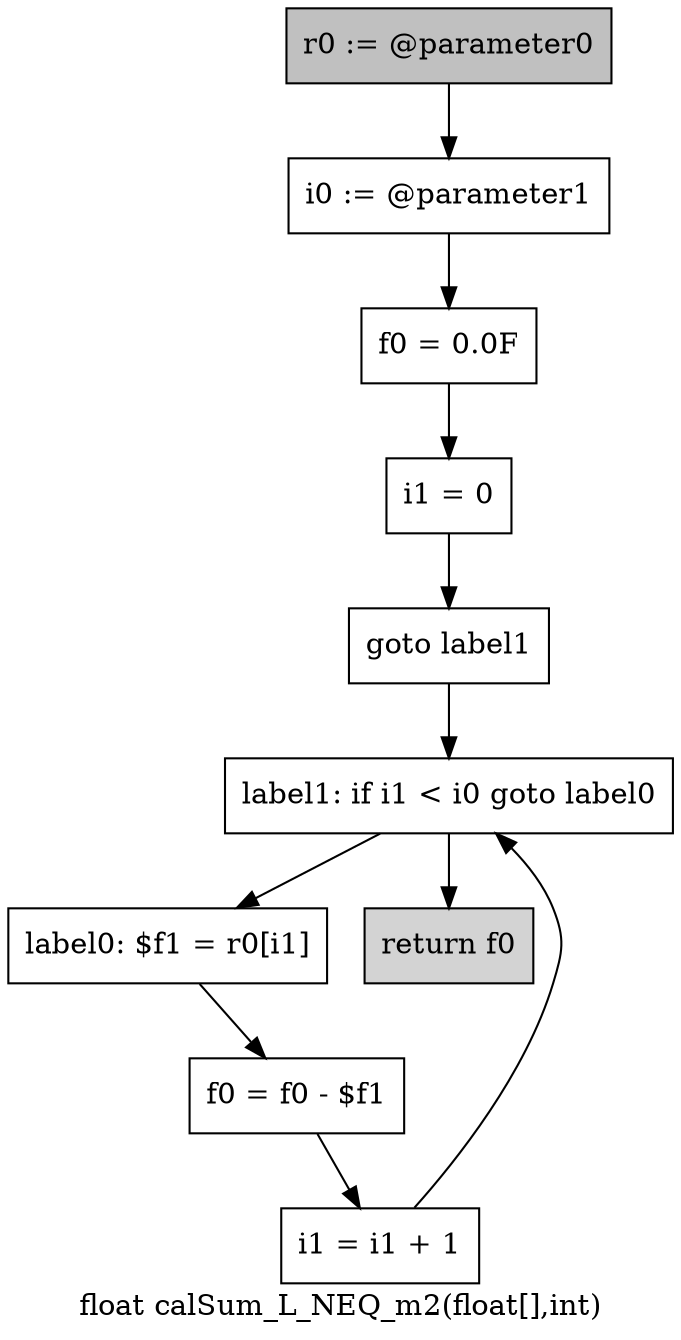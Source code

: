 digraph "float calSum_L_NEQ_m2(float[],int)" {
    label="float calSum_L_NEQ_m2(float[],int)";
    node [shape=box];
    "0" [style=filled,fillcolor=gray,label="r0 := @parameter0",];
    "1" [label="i0 := @parameter1",];
    "0"->"1";
    "2" [label="f0 = 0.0F",];
    "1"->"2";
    "3" [label="i1 = 0",];
    "2"->"3";
    "4" [label="goto label1",];
    "3"->"4";
    "8" [label="label1: if i1 < i0 goto label0",];
    "4"->"8";
    "5" [label="label0: $f1 = r0[i1]",];
    "6" [label="f0 = f0 - $f1",];
    "5"->"6";
    "7" [label="i1 = i1 + 1",];
    "6"->"7";
    "7"->"8";
    "8"->"5";
    "9" [style=filled,fillcolor=lightgray,label="return f0",];
    "8"->"9";
}
